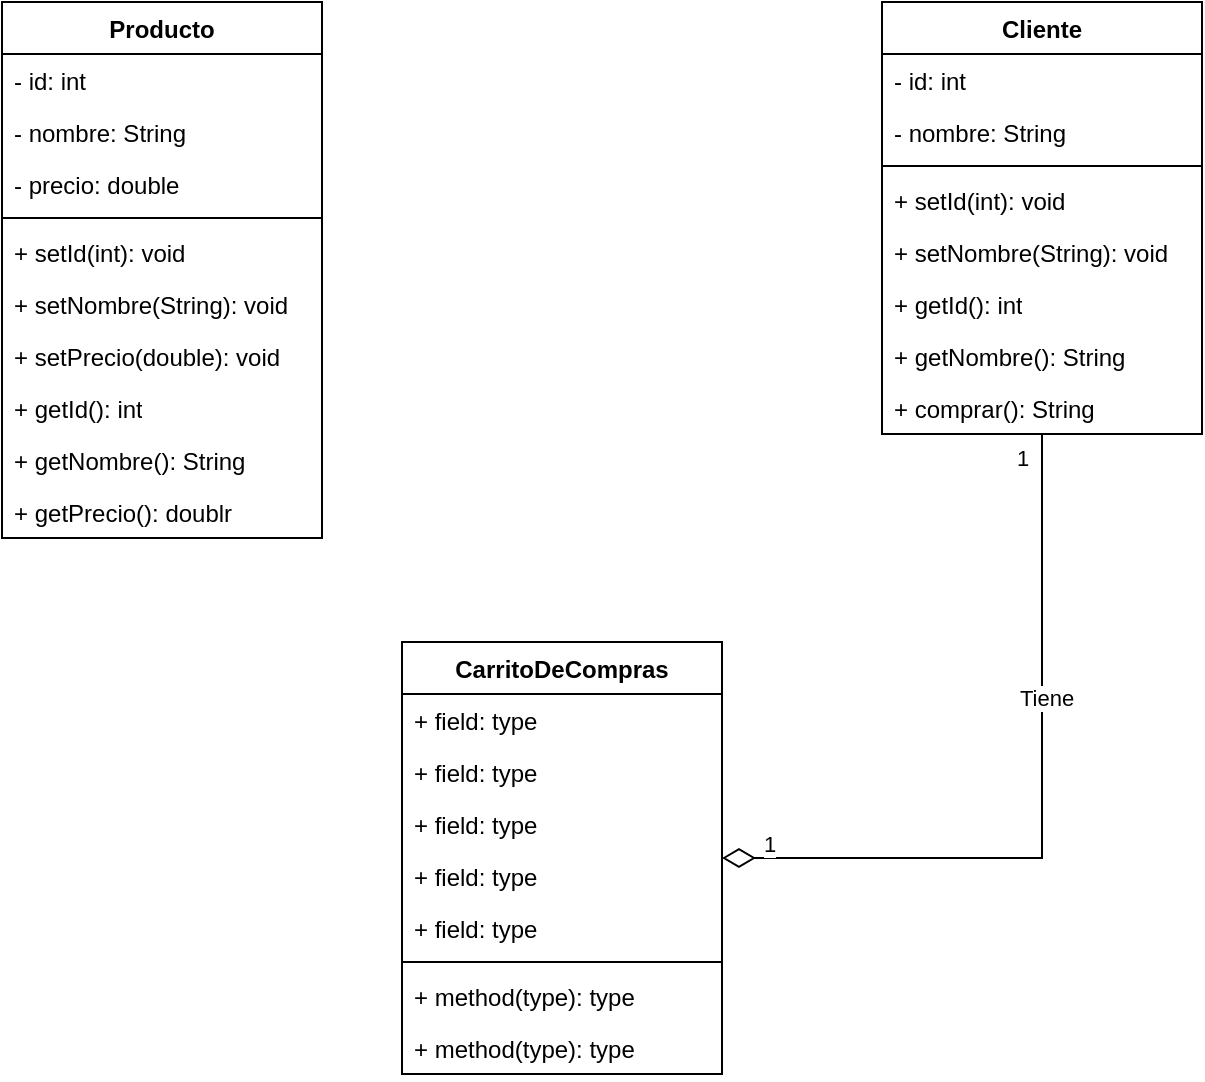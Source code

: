 <mxfile version="24.0.0" type="github">
  <diagram name="Página-1" id="g1WXzR5il2M1c-6KBHKB">
    <mxGraphModel dx="606" dy="319" grid="1" gridSize="10" guides="1" tooltips="1" connect="1" arrows="1" fold="1" page="1" pageScale="1" pageWidth="827" pageHeight="1169" math="0" shadow="0">
      <root>
        <mxCell id="0" />
        <mxCell id="1" parent="0" />
        <mxCell id="5TUf7AN77r7WNdTlSdfZ-1" value="Producto" style="swimlane;fontStyle=1;align=center;verticalAlign=top;childLayout=stackLayout;horizontal=1;startSize=26;horizontalStack=0;resizeParent=1;resizeParentMax=0;resizeLast=0;collapsible=1;marginBottom=0;whiteSpace=wrap;html=1;" vertex="1" parent="1">
          <mxGeometry x="160" y="80" width="160" height="268" as="geometry" />
        </mxCell>
        <mxCell id="5TUf7AN77r7WNdTlSdfZ-2" value="- id: int" style="text;strokeColor=none;fillColor=none;align=left;verticalAlign=top;spacingLeft=4;spacingRight=4;overflow=hidden;rotatable=0;points=[[0,0.5],[1,0.5]];portConstraint=eastwest;whiteSpace=wrap;html=1;" vertex="1" parent="5TUf7AN77r7WNdTlSdfZ-1">
          <mxGeometry y="26" width="160" height="26" as="geometry" />
        </mxCell>
        <mxCell id="5TUf7AN77r7WNdTlSdfZ-24" value="- nombre: String" style="text;strokeColor=none;fillColor=none;align=left;verticalAlign=top;spacingLeft=4;spacingRight=4;overflow=hidden;rotatable=0;points=[[0,0.5],[1,0.5]];portConstraint=eastwest;whiteSpace=wrap;html=1;" vertex="1" parent="5TUf7AN77r7WNdTlSdfZ-1">
          <mxGeometry y="52" width="160" height="26" as="geometry" />
        </mxCell>
        <mxCell id="5TUf7AN77r7WNdTlSdfZ-25" value="- precio: double" style="text;strokeColor=none;fillColor=none;align=left;verticalAlign=top;spacingLeft=4;spacingRight=4;overflow=hidden;rotatable=0;points=[[0,0.5],[1,0.5]];portConstraint=eastwest;whiteSpace=wrap;html=1;" vertex="1" parent="5TUf7AN77r7WNdTlSdfZ-1">
          <mxGeometry y="78" width="160" height="26" as="geometry" />
        </mxCell>
        <mxCell id="5TUf7AN77r7WNdTlSdfZ-3" value="" style="line;strokeWidth=1;fillColor=none;align=left;verticalAlign=middle;spacingTop=-1;spacingLeft=3;spacingRight=3;rotatable=0;labelPosition=right;points=[];portConstraint=eastwest;strokeColor=inherit;" vertex="1" parent="5TUf7AN77r7WNdTlSdfZ-1">
          <mxGeometry y="104" width="160" height="8" as="geometry" />
        </mxCell>
        <mxCell id="5TUf7AN77r7WNdTlSdfZ-28" value="+ setId(int): void" style="text;strokeColor=none;fillColor=none;align=left;verticalAlign=top;spacingLeft=4;spacingRight=4;overflow=hidden;rotatable=0;points=[[0,0.5],[1,0.5]];portConstraint=eastwest;whiteSpace=wrap;html=1;" vertex="1" parent="5TUf7AN77r7WNdTlSdfZ-1">
          <mxGeometry y="112" width="160" height="26" as="geometry" />
        </mxCell>
        <mxCell id="5TUf7AN77r7WNdTlSdfZ-32" value="+ setNombre(String): void" style="text;strokeColor=none;fillColor=none;align=left;verticalAlign=top;spacingLeft=4;spacingRight=4;overflow=hidden;rotatable=0;points=[[0,0.5],[1,0.5]];portConstraint=eastwest;whiteSpace=wrap;html=1;" vertex="1" parent="5TUf7AN77r7WNdTlSdfZ-1">
          <mxGeometry y="138" width="160" height="26" as="geometry" />
        </mxCell>
        <mxCell id="5TUf7AN77r7WNdTlSdfZ-33" value="+ setPrecio(double): void" style="text;strokeColor=none;fillColor=none;align=left;verticalAlign=top;spacingLeft=4;spacingRight=4;overflow=hidden;rotatable=0;points=[[0,0.5],[1,0.5]];portConstraint=eastwest;whiteSpace=wrap;html=1;" vertex="1" parent="5TUf7AN77r7WNdTlSdfZ-1">
          <mxGeometry y="164" width="160" height="26" as="geometry" />
        </mxCell>
        <mxCell id="5TUf7AN77r7WNdTlSdfZ-29" value="+ getId(): int" style="text;strokeColor=none;fillColor=none;align=left;verticalAlign=top;spacingLeft=4;spacingRight=4;overflow=hidden;rotatable=0;points=[[0,0.5],[1,0.5]];portConstraint=eastwest;whiteSpace=wrap;html=1;" vertex="1" parent="5TUf7AN77r7WNdTlSdfZ-1">
          <mxGeometry y="190" width="160" height="26" as="geometry" />
        </mxCell>
        <mxCell id="5TUf7AN77r7WNdTlSdfZ-30" value="+ getNombre(): String" style="text;strokeColor=none;fillColor=none;align=left;verticalAlign=top;spacingLeft=4;spacingRight=4;overflow=hidden;rotatable=0;points=[[0,0.5],[1,0.5]];portConstraint=eastwest;whiteSpace=wrap;html=1;" vertex="1" parent="5TUf7AN77r7WNdTlSdfZ-1">
          <mxGeometry y="216" width="160" height="26" as="geometry" />
        </mxCell>
        <mxCell id="5TUf7AN77r7WNdTlSdfZ-31" value="+ getPrecio(): doublr" style="text;strokeColor=none;fillColor=none;align=left;verticalAlign=top;spacingLeft=4;spacingRight=4;overflow=hidden;rotatable=0;points=[[0,0.5],[1,0.5]];portConstraint=eastwest;whiteSpace=wrap;html=1;" vertex="1" parent="5TUf7AN77r7WNdTlSdfZ-1">
          <mxGeometry y="242" width="160" height="26" as="geometry" />
        </mxCell>
        <mxCell id="5TUf7AN77r7WNdTlSdfZ-5" value="Cliente" style="swimlane;fontStyle=1;align=center;verticalAlign=top;childLayout=stackLayout;horizontal=1;startSize=26;horizontalStack=0;resizeParent=1;resizeParentMax=0;resizeLast=0;collapsible=1;marginBottom=0;whiteSpace=wrap;html=1;" vertex="1" parent="1">
          <mxGeometry x="600" y="80" width="160" height="216" as="geometry" />
        </mxCell>
        <mxCell id="5TUf7AN77r7WNdTlSdfZ-6" value="- id: int" style="text;strokeColor=none;fillColor=none;align=left;verticalAlign=top;spacingLeft=4;spacingRight=4;overflow=hidden;rotatable=0;points=[[0,0.5],[1,0.5]];portConstraint=eastwest;whiteSpace=wrap;html=1;" vertex="1" parent="5TUf7AN77r7WNdTlSdfZ-5">
          <mxGeometry y="26" width="160" height="26" as="geometry" />
        </mxCell>
        <mxCell id="5TUf7AN77r7WNdTlSdfZ-35" value="- nombre: String" style="text;strokeColor=none;fillColor=none;align=left;verticalAlign=top;spacingLeft=4;spacingRight=4;overflow=hidden;rotatable=0;points=[[0,0.5],[1,0.5]];portConstraint=eastwest;whiteSpace=wrap;html=1;" vertex="1" parent="5TUf7AN77r7WNdTlSdfZ-5">
          <mxGeometry y="52" width="160" height="26" as="geometry" />
        </mxCell>
        <mxCell id="5TUf7AN77r7WNdTlSdfZ-7" value="" style="line;strokeWidth=1;fillColor=none;align=left;verticalAlign=middle;spacingTop=-1;spacingLeft=3;spacingRight=3;rotatable=0;labelPosition=right;points=[];portConstraint=eastwest;strokeColor=inherit;" vertex="1" parent="5TUf7AN77r7WNdTlSdfZ-5">
          <mxGeometry y="78" width="160" height="8" as="geometry" />
        </mxCell>
        <mxCell id="5TUf7AN77r7WNdTlSdfZ-8" value="+ setId(int): void" style="text;strokeColor=none;fillColor=none;align=left;verticalAlign=top;spacingLeft=4;spacingRight=4;overflow=hidden;rotatable=0;points=[[0,0.5],[1,0.5]];portConstraint=eastwest;whiteSpace=wrap;html=1;" vertex="1" parent="5TUf7AN77r7WNdTlSdfZ-5">
          <mxGeometry y="86" width="160" height="26" as="geometry" />
        </mxCell>
        <mxCell id="5TUf7AN77r7WNdTlSdfZ-21" value="+ setNombre(String): void" style="text;strokeColor=none;fillColor=none;align=left;verticalAlign=top;spacingLeft=4;spacingRight=4;overflow=hidden;rotatable=0;points=[[0,0.5],[1,0.5]];portConstraint=eastwest;whiteSpace=wrap;html=1;" vertex="1" parent="5TUf7AN77r7WNdTlSdfZ-5">
          <mxGeometry y="112" width="160" height="26" as="geometry" />
        </mxCell>
        <mxCell id="5TUf7AN77r7WNdTlSdfZ-22" value="+ getId(): int" style="text;strokeColor=none;fillColor=none;align=left;verticalAlign=top;spacingLeft=4;spacingRight=4;overflow=hidden;rotatable=0;points=[[0,0.5],[1,0.5]];portConstraint=eastwest;whiteSpace=wrap;html=1;" vertex="1" parent="5TUf7AN77r7WNdTlSdfZ-5">
          <mxGeometry y="138" width="160" height="26" as="geometry" />
        </mxCell>
        <mxCell id="5TUf7AN77r7WNdTlSdfZ-36" value="+ getNombre(): String" style="text;strokeColor=none;fillColor=none;align=left;verticalAlign=top;spacingLeft=4;spacingRight=4;overflow=hidden;rotatable=0;points=[[0,0.5],[1,0.5]];portConstraint=eastwest;whiteSpace=wrap;html=1;" vertex="1" parent="5TUf7AN77r7WNdTlSdfZ-5">
          <mxGeometry y="164" width="160" height="26" as="geometry" />
        </mxCell>
        <mxCell id="5TUf7AN77r7WNdTlSdfZ-41" value="+ comprar(): String" style="text;strokeColor=none;fillColor=none;align=left;verticalAlign=top;spacingLeft=4;spacingRight=4;overflow=hidden;rotatable=0;points=[[0,0.5],[1,0.5]];portConstraint=eastwest;whiteSpace=wrap;html=1;" vertex="1" parent="5TUf7AN77r7WNdTlSdfZ-5">
          <mxGeometry y="190" width="160" height="26" as="geometry" />
        </mxCell>
        <mxCell id="5TUf7AN77r7WNdTlSdfZ-9" value="CarritoDeCompras" style="swimlane;fontStyle=1;align=center;verticalAlign=top;childLayout=stackLayout;horizontal=1;startSize=26;horizontalStack=0;resizeParent=1;resizeParentMax=0;resizeLast=0;collapsible=1;marginBottom=0;whiteSpace=wrap;html=1;" vertex="1" parent="1">
          <mxGeometry x="360" y="400" width="160" height="216" as="geometry" />
        </mxCell>
        <mxCell id="5TUf7AN77r7WNdTlSdfZ-10" value="+ field: type" style="text;strokeColor=none;fillColor=none;align=left;verticalAlign=top;spacingLeft=4;spacingRight=4;overflow=hidden;rotatable=0;points=[[0,0.5],[1,0.5]];portConstraint=eastwest;whiteSpace=wrap;html=1;" vertex="1" parent="5TUf7AN77r7WNdTlSdfZ-9">
          <mxGeometry y="26" width="160" height="26" as="geometry" />
        </mxCell>
        <mxCell id="5TUf7AN77r7WNdTlSdfZ-14" value="+ field: type" style="text;strokeColor=none;fillColor=none;align=left;verticalAlign=top;spacingLeft=4;spacingRight=4;overflow=hidden;rotatable=0;points=[[0,0.5],[1,0.5]];portConstraint=eastwest;whiteSpace=wrap;html=1;" vertex="1" parent="5TUf7AN77r7WNdTlSdfZ-9">
          <mxGeometry y="52" width="160" height="26" as="geometry" />
        </mxCell>
        <mxCell id="5TUf7AN77r7WNdTlSdfZ-15" value="+ field: type" style="text;strokeColor=none;fillColor=none;align=left;verticalAlign=top;spacingLeft=4;spacingRight=4;overflow=hidden;rotatable=0;points=[[0,0.5],[1,0.5]];portConstraint=eastwest;whiteSpace=wrap;html=1;" vertex="1" parent="5TUf7AN77r7WNdTlSdfZ-9">
          <mxGeometry y="78" width="160" height="26" as="geometry" />
        </mxCell>
        <mxCell id="5TUf7AN77r7WNdTlSdfZ-16" value="+ field: type" style="text;strokeColor=none;fillColor=none;align=left;verticalAlign=top;spacingLeft=4;spacingRight=4;overflow=hidden;rotatable=0;points=[[0,0.5],[1,0.5]];portConstraint=eastwest;whiteSpace=wrap;html=1;" vertex="1" parent="5TUf7AN77r7WNdTlSdfZ-9">
          <mxGeometry y="104" width="160" height="26" as="geometry" />
        </mxCell>
        <mxCell id="5TUf7AN77r7WNdTlSdfZ-17" value="+ field: type" style="text;strokeColor=none;fillColor=none;align=left;verticalAlign=top;spacingLeft=4;spacingRight=4;overflow=hidden;rotatable=0;points=[[0,0.5],[1,0.5]];portConstraint=eastwest;whiteSpace=wrap;html=1;" vertex="1" parent="5TUf7AN77r7WNdTlSdfZ-9">
          <mxGeometry y="130" width="160" height="26" as="geometry" />
        </mxCell>
        <mxCell id="5TUf7AN77r7WNdTlSdfZ-11" value="" style="line;strokeWidth=1;fillColor=none;align=left;verticalAlign=middle;spacingTop=-1;spacingLeft=3;spacingRight=3;rotatable=0;labelPosition=right;points=[];portConstraint=eastwest;strokeColor=inherit;" vertex="1" parent="5TUf7AN77r7WNdTlSdfZ-9">
          <mxGeometry y="156" width="160" height="8" as="geometry" />
        </mxCell>
        <mxCell id="5TUf7AN77r7WNdTlSdfZ-12" value="+ method(type): type" style="text;strokeColor=none;fillColor=none;align=left;verticalAlign=top;spacingLeft=4;spacingRight=4;overflow=hidden;rotatable=0;points=[[0,0.5],[1,0.5]];portConstraint=eastwest;whiteSpace=wrap;html=1;" vertex="1" parent="5TUf7AN77r7WNdTlSdfZ-9">
          <mxGeometry y="164" width="160" height="26" as="geometry" />
        </mxCell>
        <mxCell id="5TUf7AN77r7WNdTlSdfZ-18" value="+ method(type): type" style="text;strokeColor=none;fillColor=none;align=left;verticalAlign=top;spacingLeft=4;spacingRight=4;overflow=hidden;rotatable=0;points=[[0,0.5],[1,0.5]];portConstraint=eastwest;whiteSpace=wrap;html=1;" vertex="1" parent="5TUf7AN77r7WNdTlSdfZ-9">
          <mxGeometry y="190" width="160" height="26" as="geometry" />
        </mxCell>
        <mxCell id="5TUf7AN77r7WNdTlSdfZ-37" value="1" style="endArrow=none;html=1;endSize=12;startArrow=diamondThin;startSize=14;startFill=0;edgeStyle=orthogonalEdgeStyle;align=left;verticalAlign=bottom;rounded=0;endFill=0;fontSize=11;" edge="1" parent="1" source="5TUf7AN77r7WNdTlSdfZ-9" target="5TUf7AN77r7WNdTlSdfZ-5">
          <mxGeometry x="-0.899" y="-2" relative="1" as="geometry">
            <mxPoint x="330" y="240" as="sourcePoint" />
            <mxPoint x="490" y="240" as="targetPoint" />
            <mxPoint as="offset" />
          </mxGeometry>
        </mxCell>
        <mxCell id="5TUf7AN77r7WNdTlSdfZ-38" value="1" style="edgeLabel;html=1;align=center;verticalAlign=middle;resizable=0;points=[];" vertex="1" connectable="0" parent="5TUf7AN77r7WNdTlSdfZ-37">
          <mxGeometry x="0.93" y="1" relative="1" as="geometry">
            <mxPoint x="-9" y="-1" as="offset" />
          </mxGeometry>
        </mxCell>
        <mxCell id="5TUf7AN77r7WNdTlSdfZ-40" value="Tiene" style="edgeLabel;html=1;align=center;verticalAlign=middle;resizable=0;points=[];" vertex="1" connectable="0" parent="5TUf7AN77r7WNdTlSdfZ-37">
          <mxGeometry x="0.293" y="-2" relative="1" as="geometry">
            <mxPoint as="offset" />
          </mxGeometry>
        </mxCell>
      </root>
    </mxGraphModel>
  </diagram>
</mxfile>
